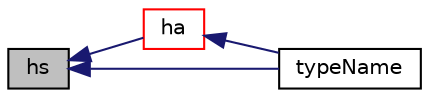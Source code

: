 digraph "hs"
{
  bgcolor="transparent";
  edge [fontname="Helvetica",fontsize="10",labelfontname="Helvetica",labelfontsize="10"];
  node [fontname="Helvetica",fontsize="10",shape=record];
  rankdir="LR";
  Node1 [label="hs",height=0.2,width=0.4,color="black", fillcolor="grey75", style="filled", fontcolor="black"];
  Node1 -> Node2 [dir="back",color="midnightblue",fontsize="10",style="solid",fontname="Helvetica"];
  Node2 [label="ha",height=0.2,width=0.4,color="red",URL="$a01033.html#a190aa728dba4ea87884e38be8bc27c40",tooltip="Absolute enthalpy [J/kmol]. "];
  Node2 -> Node3 [dir="back",color="midnightblue",fontsize="10",style="solid",fontname="Helvetica"];
  Node3 [label="typeName",height=0.2,width=0.4,color="black",URL="$a01033.html#a561f535eabff4d94fd999c48df4443bd",tooltip="Return the instantiated type name. "];
  Node1 -> Node3 [dir="back",color="midnightblue",fontsize="10",style="solid",fontname="Helvetica"];
}
